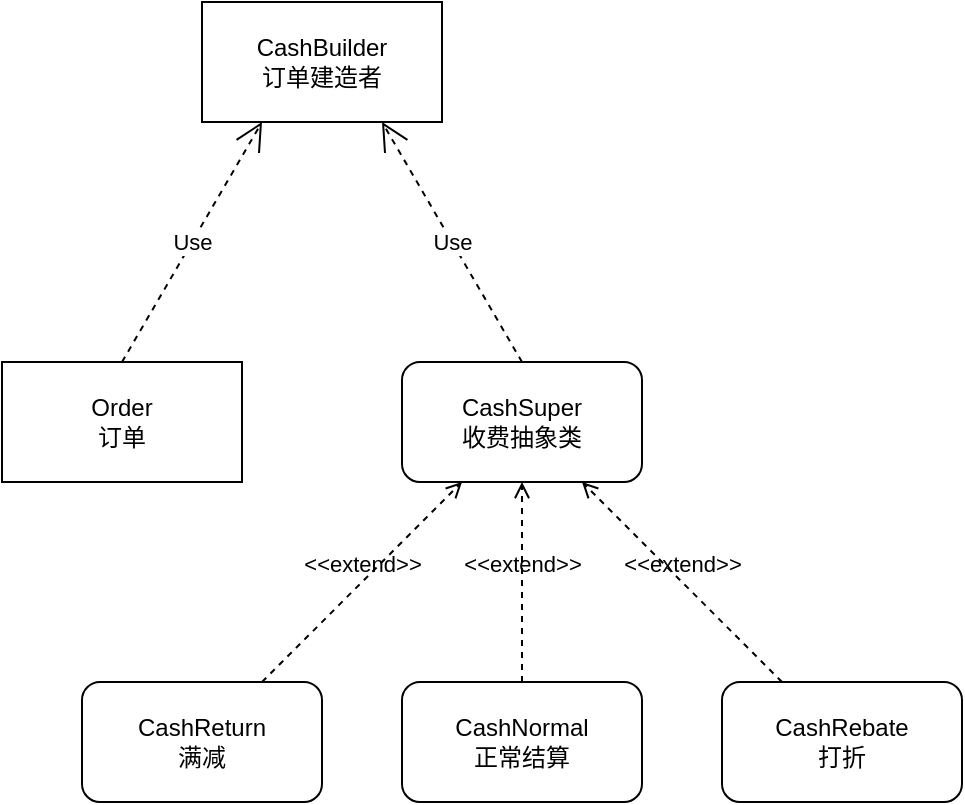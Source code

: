 <mxfile version="20.7.4" type="github">
  <diagram id="vg_lgHgGVnFYt6vUwiLk" name="第 1 页">
    <mxGraphModel dx="747" dy="1645" grid="1" gridSize="10" guides="1" tooltips="1" connect="1" arrows="1" fold="1" page="1" pageScale="1" pageWidth="827" pageHeight="1169" math="0" shadow="0">
      <root>
        <mxCell id="0" />
        <mxCell id="1" parent="0" />
        <mxCell id="ZpfFEWXY7UfDvSC_v3mM-1" value="Order&lt;br&gt;订单" style="rounded=0;whiteSpace=wrap;html=1;" vertex="1" parent="1">
          <mxGeometry x="120" y="120" width="120" height="60" as="geometry" />
        </mxCell>
        <mxCell id="ZpfFEWXY7UfDvSC_v3mM-2" value="CashSuper&lt;br&gt;收费抽象类" style="rounded=1;whiteSpace=wrap;html=1;" vertex="1" parent="1">
          <mxGeometry x="320" y="120" width="120" height="60" as="geometry" />
        </mxCell>
        <mxCell id="ZpfFEWXY7UfDvSC_v3mM-3" value="CashNormal&lt;br&gt;正常结算" style="rounded=1;whiteSpace=wrap;html=1;" vertex="1" parent="1">
          <mxGeometry x="320" y="280" width="120" height="60" as="geometry" />
        </mxCell>
        <mxCell id="ZpfFEWXY7UfDvSC_v3mM-4" value="CashReturn&lt;br&gt;满减" style="rounded=1;whiteSpace=wrap;html=1;" vertex="1" parent="1">
          <mxGeometry x="160" y="280" width="120" height="60" as="geometry" />
        </mxCell>
        <mxCell id="ZpfFEWXY7UfDvSC_v3mM-5" value="CashRebate&lt;br&gt;打折" style="rounded=1;whiteSpace=wrap;html=1;" vertex="1" parent="1">
          <mxGeometry x="480" y="280" width="120" height="60" as="geometry" />
        </mxCell>
        <mxCell id="ZpfFEWXY7UfDvSC_v3mM-11" value="&amp;lt;&amp;lt;extend&amp;gt;&amp;gt;" style="html=1;verticalAlign=bottom;labelBackgroundColor=none;endArrow=open;endFill=0;dashed=1;rounded=0;exitX=0.75;exitY=0;exitDx=0;exitDy=0;entryX=0.25;entryY=1;entryDx=0;entryDy=0;" edge="1" parent="1" source="ZpfFEWXY7UfDvSC_v3mM-4" target="ZpfFEWXY7UfDvSC_v3mM-2">
          <mxGeometry width="160" relative="1" as="geometry">
            <mxPoint x="310" y="230" as="sourcePoint" />
            <mxPoint x="470" y="230" as="targetPoint" />
          </mxGeometry>
        </mxCell>
        <mxCell id="ZpfFEWXY7UfDvSC_v3mM-12" value="&amp;lt;&amp;lt;extend&amp;gt;&amp;gt;" style="html=1;verticalAlign=bottom;labelBackgroundColor=none;endArrow=open;endFill=0;dashed=1;rounded=0;exitX=0.25;exitY=0;exitDx=0;exitDy=0;entryX=0.75;entryY=1;entryDx=0;entryDy=0;" edge="1" parent="1" source="ZpfFEWXY7UfDvSC_v3mM-5" target="ZpfFEWXY7UfDvSC_v3mM-2">
          <mxGeometry width="160" relative="1" as="geometry">
            <mxPoint x="260" y="290" as="sourcePoint" />
            <mxPoint x="360" y="190" as="targetPoint" />
          </mxGeometry>
        </mxCell>
        <mxCell id="ZpfFEWXY7UfDvSC_v3mM-13" value="&amp;lt;&amp;lt;extend&amp;gt;&amp;gt;" style="html=1;verticalAlign=bottom;labelBackgroundColor=none;endArrow=open;endFill=0;dashed=1;rounded=0;exitX=0.5;exitY=0;exitDx=0;exitDy=0;entryX=0.5;entryY=1;entryDx=0;entryDy=0;" edge="1" parent="1" source="ZpfFEWXY7UfDvSC_v3mM-3" target="ZpfFEWXY7UfDvSC_v3mM-2">
          <mxGeometry width="160" relative="1" as="geometry">
            <mxPoint x="270" y="300" as="sourcePoint" />
            <mxPoint x="370" y="200" as="targetPoint" />
          </mxGeometry>
        </mxCell>
        <mxCell id="ZpfFEWXY7UfDvSC_v3mM-14" value="CashBuilder&lt;br&gt;订单建造者" style="rounded=0;whiteSpace=wrap;html=1;" vertex="1" parent="1">
          <mxGeometry x="220" y="-60" width="120" height="60" as="geometry" />
        </mxCell>
        <mxCell id="ZpfFEWXY7UfDvSC_v3mM-15" value="Use" style="endArrow=open;endSize=12;dashed=1;html=1;rounded=0;exitX=0.5;exitY=0;exitDx=0;exitDy=0;entryX=0.25;entryY=1;entryDx=0;entryDy=0;" edge="1" parent="1" source="ZpfFEWXY7UfDvSC_v3mM-1" target="ZpfFEWXY7UfDvSC_v3mM-14">
          <mxGeometry width="160" relative="1" as="geometry">
            <mxPoint x="310" y="160" as="sourcePoint" />
            <mxPoint x="470" y="160" as="targetPoint" />
          </mxGeometry>
        </mxCell>
        <mxCell id="ZpfFEWXY7UfDvSC_v3mM-16" value="Use" style="endArrow=open;endSize=12;dashed=1;html=1;rounded=0;exitX=0.5;exitY=0;exitDx=0;exitDy=0;entryX=0.75;entryY=1;entryDx=0;entryDy=0;" edge="1" parent="1" source="ZpfFEWXY7UfDvSC_v3mM-2" target="ZpfFEWXY7UfDvSC_v3mM-14">
          <mxGeometry width="160" relative="1" as="geometry">
            <mxPoint x="190" y="130" as="sourcePoint" />
            <mxPoint x="280" y="10" as="targetPoint" />
          </mxGeometry>
        </mxCell>
      </root>
    </mxGraphModel>
  </diagram>
</mxfile>
